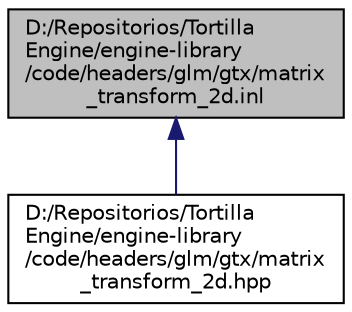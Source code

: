 digraph "D:/Repositorios/TortillaEngine/engine-library/code/headers/glm/gtx/matrix_transform_2d.inl"
{
 // LATEX_PDF_SIZE
  edge [fontname="Helvetica",fontsize="10",labelfontname="Helvetica",labelfontsize="10"];
  node [fontname="Helvetica",fontsize="10",shape=record];
  Node1 [label="D:/Repositorios/Tortilla\lEngine/engine-library\l/code/headers/glm/gtx/matrix\l_transform_2d.inl",height=0.2,width=0.4,color="black", fillcolor="grey75", style="filled", fontcolor="black",tooltip=" "];
  Node1 -> Node2 [dir="back",color="midnightblue",fontsize="10",style="solid",fontname="Helvetica"];
  Node2 [label="D:/Repositorios/Tortilla\lEngine/engine-library\l/code/headers/glm/gtx/matrix\l_transform_2d.hpp",height=0.2,width=0.4,color="black", fillcolor="white", style="filled",URL="$matrix__transform__2d_8hpp.html",tooltip=" "];
}
